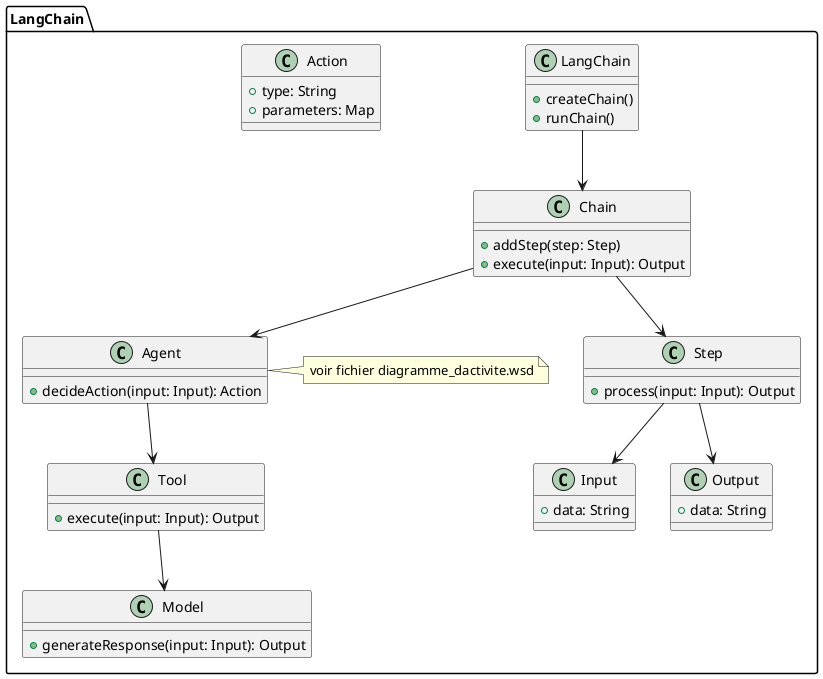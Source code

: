 @startuml
package "LangChain" {
    class "LangChain" {
        +createChain()
        +runChain()
    }

    class "Chain" {
        +addStep(step: Step)
        +execute(input: Input): Output
    }

    class "Step" {
        +process(input: Input): Output
    }

    class "Agent" {
        +decideAction(input: Input): Action
    }

    class "Tool" {
        +execute(input: Input): Output
    }

    class "Model" {
        +generateResponse(input: Input): Output
    }

    class "Input" {
        +data: String
    }

    class "Output" {
        +data: String
    }

    class "Action" {
        +type: String
        +parameters: Map
    }
    
note right of Agent
  voir fichier diagramme_dactivite.wsd
end note

    LangChain --> Chain
    Chain --> Step
    Chain --> Agent
    Agent --> Tool
    Tool --> Model
    Step --> Input
    Step --> Output
}

@enduml